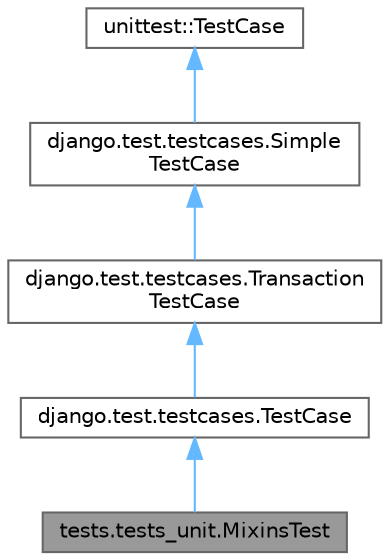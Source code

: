 digraph "tests.tests_unit.MixinsTest"
{
 // LATEX_PDF_SIZE
  bgcolor="transparent";
  edge [fontname=Helvetica,fontsize=10,labelfontname=Helvetica,labelfontsize=10];
  node [fontname=Helvetica,fontsize=10,shape=box,height=0.2,width=0.4];
  Node1 [id="Node000001",label="tests.tests_unit.MixinsTest",height=0.2,width=0.4,color="gray40", fillcolor="grey60", style="filled", fontcolor="black",tooltip=" "];
  Node2 -> Node1 [id="edge1_Node000001_Node000002",dir="back",color="steelblue1",style="solid",tooltip=" "];
  Node2 [id="Node000002",label="django.test.testcases.TestCase",height=0.2,width=0.4,color="gray40", fillcolor="white", style="filled",URL="$classdjango_1_1test_1_1testcases_1_1_test_case.html",tooltip=" "];
  Node3 -> Node2 [id="edge2_Node000002_Node000003",dir="back",color="steelblue1",style="solid",tooltip=" "];
  Node3 [id="Node000003",label="django.test.testcases.Transaction\lTestCase",height=0.2,width=0.4,color="gray40", fillcolor="white", style="filled",URL="$classdjango_1_1test_1_1testcases_1_1_transaction_test_case.html",tooltip=" "];
  Node4 -> Node3 [id="edge3_Node000003_Node000004",dir="back",color="steelblue1",style="solid",tooltip=" "];
  Node4 [id="Node000004",label="django.test.testcases.Simple\lTestCase",height=0.2,width=0.4,color="gray40", fillcolor="white", style="filled",URL="$classdjango_1_1test_1_1testcases_1_1_simple_test_case.html",tooltip=" "];
  Node5 -> Node4 [id="edge4_Node000004_Node000005",dir="back",color="steelblue1",style="solid",tooltip=" "];
  Node5 [id="Node000005",label="unittest::TestCase",height=0.2,width=0.4,color="gray40", fillcolor="white", style="filled",tooltip=" "];
}
